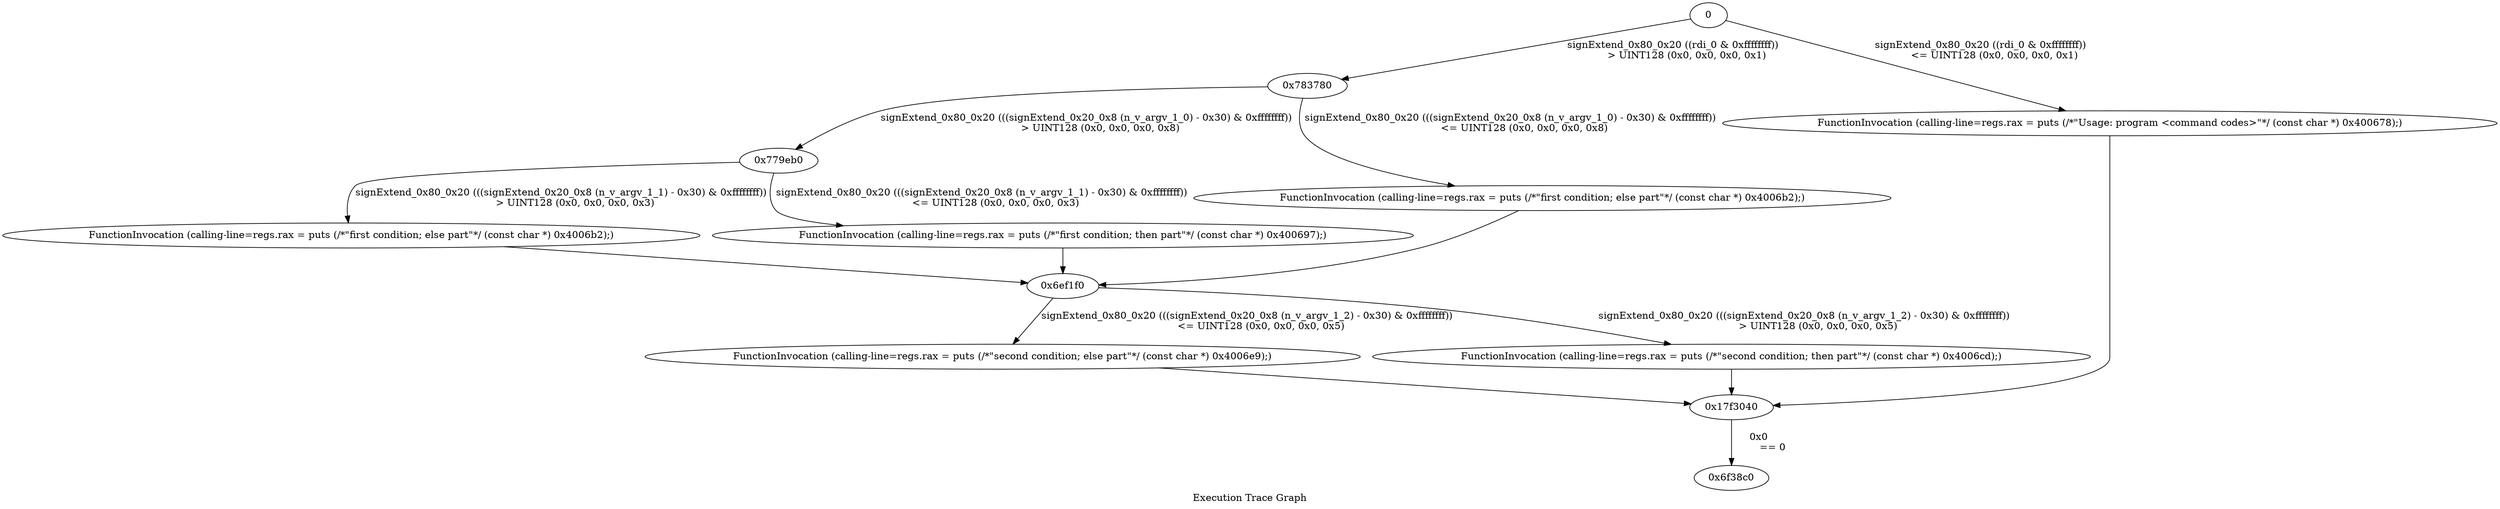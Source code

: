 digraph "Execution Trace Graph" {
	label="Execution Trace Graph";

	Node0 [label = "0"];
	Node0x6ef1f0 [label = "0x6ef1f0"];
	Node0x6f38c0 [label = "0x6f38c0"];
	Node0x6fbbb0 [label = "FunctionInvocation (calling-line=regs.rax = puts (/*\"second condition; else part\"*/ (const char *) 0x4006e9);)"];
	Node0x779eb0 [label = "0x779eb0"];
	Node0x783780 [label = "0x783780"];
	Node0x92c4a0 [label = "FunctionInvocation (calling-line=regs.rax = puts (/*\"second condition; then part\"*/ (const char *) 0x4006cd);)"];
	Node0x16b0db0 [label = "FunctionInvocation (calling-line=regs.rax = puts (/*\"first condition; else part\"*/ (const char *) 0x4006b2);)"];
	Node0x16d0e20 [label = "FunctionInvocation (calling-line=regs.rax = puts (/*\"first condition; else part\"*/ (const char *) 0x4006b2);)"];
	Node0x16e4b70 [label = "FunctionInvocation (calling-line=regs.rax = puts (/*\"Usage: program <command codes>\"*/ (const char *) 0x400678);)"];
	Node0x179da10 [label = "FunctionInvocation (calling-line=regs.rax = puts (/*\"first condition; then part\"*/ (const char *) 0x400697);)"];
	Node0x17f3040 [label = "0x17f3040"];
	Node0 -> Node0x783780 [label = "signExtend_0x80_0x20 ((rdi_0 & 0xffffffff))
	 > UINT128 (0x0, 0x0, 0x0, 0x1)"];
	Node0 -> Node0x16e4b70 [label = "signExtend_0x80_0x20 ((rdi_0 & 0xffffffff))
	 <= UINT128 (0x0, 0x0, 0x0, 0x1)"];
	Node0x16e4b70 -> Node0x17f3040 [label = ""];
	Node0x783780 -> Node0x16b0db0 [label = "signExtend_0x80_0x20 (((signExtend_0x20_0x8 (n_v_argv_1_0) - 0x30) & 0xffffffff))
	 <= UINT128 (0x0, 0x0, 0x0, 0x8)"];
	Node0x16b0db0 -> Node0x6ef1f0 [label = ""];
	Node0x783780 -> Node0x779eb0 [label = "signExtend_0x80_0x20 (((signExtend_0x20_0x8 (n_v_argv_1_0) - 0x30) & 0xffffffff))
	 > UINT128 (0x0, 0x0, 0x0, 0x8)"];
	Node0x17f3040 -> Node0x6f38c0 [label = "0x0
	 == 0"];
	Node0x6ef1f0 -> Node0x6fbbb0 [label = "signExtend_0x80_0x20 (((signExtend_0x20_0x8 (n_v_argv_1_2) - 0x30) & 0xffffffff))
	 <= UINT128 (0x0, 0x0, 0x0, 0x5)"];
	Node0x6fbbb0 -> Node0x17f3040 [label = ""];
	Node0x6ef1f0 -> Node0x92c4a0 [label = "signExtend_0x80_0x20 (((signExtend_0x20_0x8 (n_v_argv_1_2) - 0x30) & 0xffffffff))
	 > UINT128 (0x0, 0x0, 0x0, 0x5)"];
	Node0x92c4a0 -> Node0x17f3040 [label = ""];
	Node0x779eb0 -> Node0x179da10 [label = "signExtend_0x80_0x20 (((signExtend_0x20_0x8 (n_v_argv_1_1) - 0x30) & 0xffffffff))
	 <= UINT128 (0x0, 0x0, 0x0, 0x3)"];
	Node0x179da10 -> Node0x6ef1f0 [label = ""];
	Node0x779eb0 -> Node0x16d0e20 [label = "signExtend_0x80_0x20 (((signExtend_0x20_0x8 (n_v_argv_1_1) - 0x30) & 0xffffffff))
	 > UINT128 (0x0, 0x0, 0x0, 0x3)"];
	Node0x16d0e20 -> Node0x6ef1f0 [label = ""];
}

